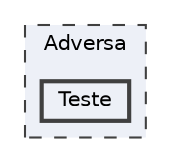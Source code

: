 digraph "Adversa/Teste"
{
 // LATEX_PDF_SIZE
  bgcolor="transparent";
  edge [fontname=Helvetica,fontsize=10,labelfontname=Helvetica,labelfontsize=10];
  node [fontname=Helvetica,fontsize=10,shape=box,height=0.2,width=0.4];
  compound=true
  subgraph clusterdir_1d159169ffaaf33cf19acf7cabbcc614 {
    graph [ bgcolor="#edf0f7", pencolor="grey25", label="Adversa", fontname=Helvetica,fontsize=10 style="filled,dashed", URL="dir_1d159169ffaaf33cf19acf7cabbcc614.html",tooltip=""]
  dir_c00e824f67c353aa146bef48a600275c [label="Teste", fillcolor="#edf0f7", color="grey25", style="filled,bold", URL="dir_c00e824f67c353aa146bef48a600275c.html",tooltip=""];
  }
}

